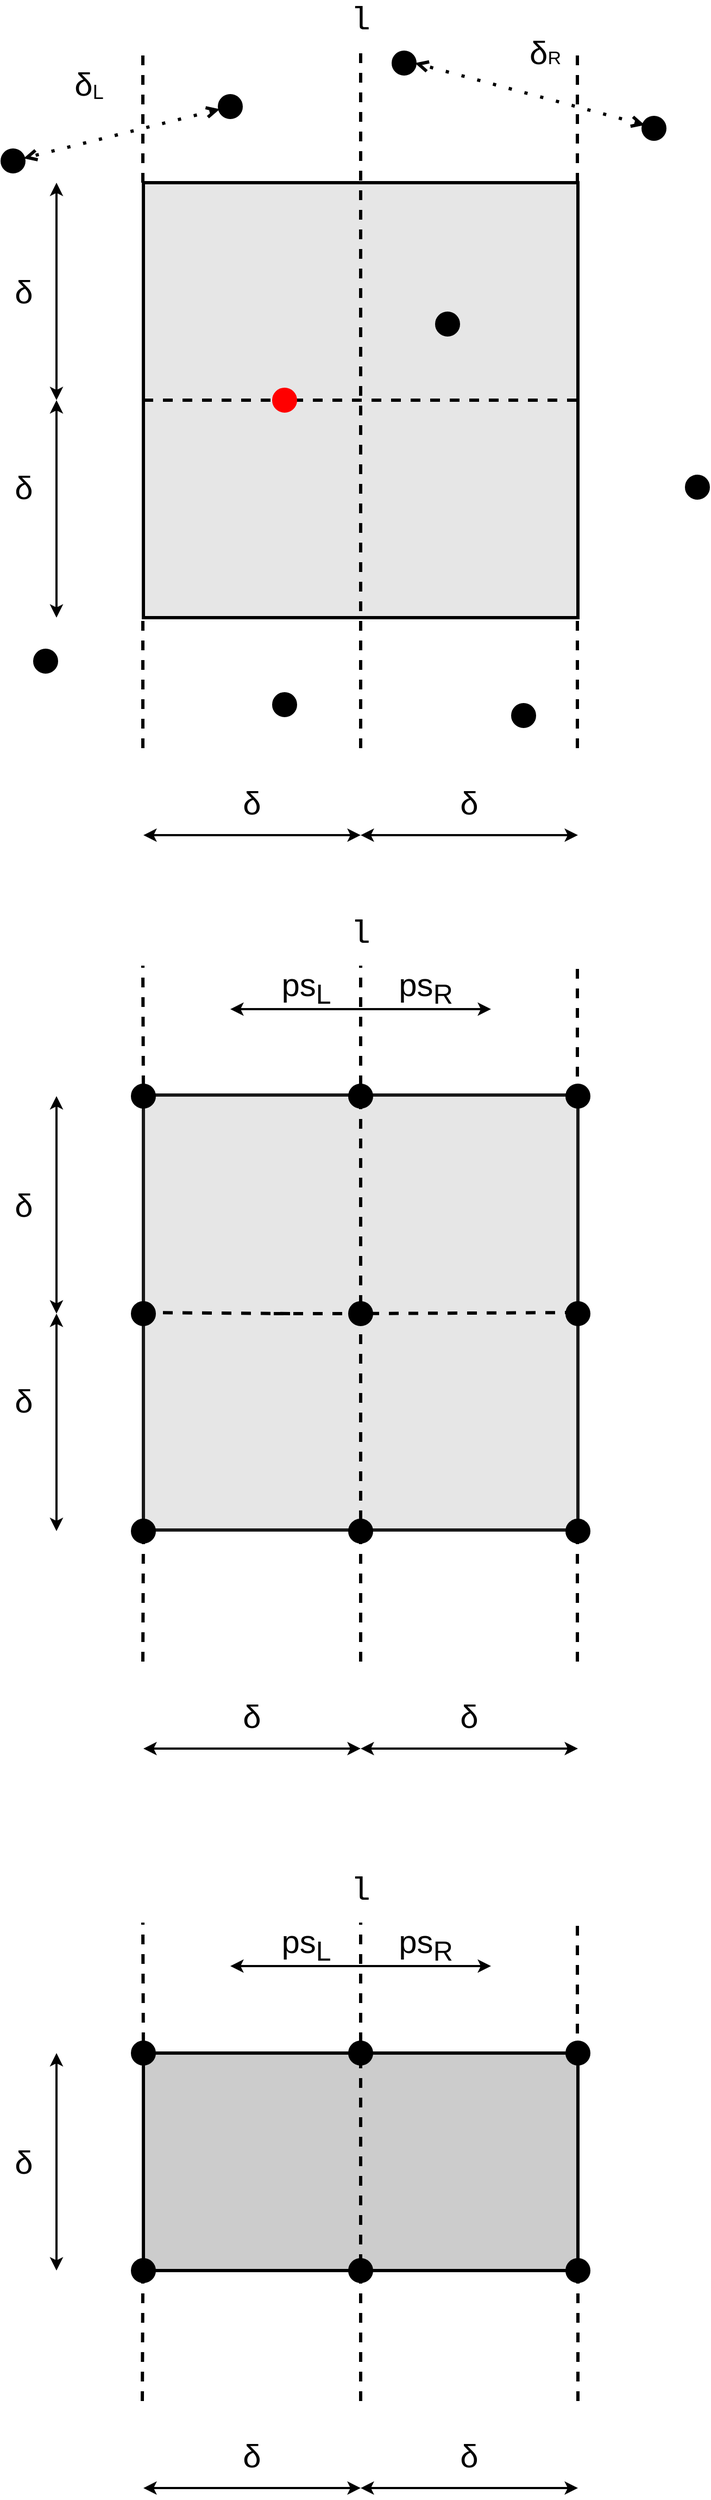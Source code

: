 <mxfile version="12.3.1" type="device" pages="1"><diagram id="xsDVCAVFNuLVIf8bnNdm" name="Page-1"><mxGraphModel dx="1422" dy="900" grid="1" gridSize="10" guides="1" tooltips="1" connect="1" arrows="1" fold="1" page="1" pageScale="1" pageWidth="850" pageHeight="1100" math="0" shadow="0"><root><mxCell id="0"/><mxCell id="1" parent="0"/><mxCell id="qLS_FCSw4KJ56ejCd7dU-36" value="" style="rounded=0;whiteSpace=wrap;html=1;fillColor=#CCCCCC;strokeWidth=3;" vertex="1" parent="1"><mxGeometry x="240" y="1960" width="400" height="200" as="geometry"/></mxCell><mxCell id="_iL9gJ1OF_HRh6aEi00--1" value="" style="whiteSpace=wrap;html=1;aspect=fixed;strokeWidth=3;fillColor=#E6E6E6;" parent="1" vertex="1"><mxGeometry x="240" y="240" width="400" height="400" as="geometry"/></mxCell><mxCell id="5DxBvMcnSarfbm7rfM13-2" value="" style="whiteSpace=wrap;html=1;aspect=fixed;strokeWidth=3;fillColor=#E6E6E6;strokeColor=#1A1A1A;" parent="1" vertex="1"><mxGeometry x="240" y="1079" width="400" height="400" as="geometry"/></mxCell><mxCell id="_iL9gJ1OF_HRh6aEi00--13" value="" style="endArrow=none;dashed=1;html=1;strokeWidth=3;exitX=0;exitY=0.5;exitDx=0;exitDy=0;entryX=1;entryY=0.5;entryDx=0;entryDy=0;" parent="1" source="_iL9gJ1OF_HRh6aEi00--1" target="_iL9gJ1OF_HRh6aEi00--8" edge="1"><mxGeometry width="50" height="50" relative="1" as="geometry"><mxPoint x="240" y="440" as="sourcePoint"/><mxPoint x="640" y="440" as="targetPoint"/></mxGeometry></mxCell><mxCell id="_iL9gJ1OF_HRh6aEi00--2" value="" style="endArrow=none;dashed=1;html=1;strokeWidth=3;" parent="1" edge="1"><mxGeometry width="50" height="50" relative="1" as="geometry"><mxPoint x="440" y="760" as="sourcePoint"/><mxPoint x="440" y="120" as="targetPoint"/></mxGeometry></mxCell><mxCell id="_iL9gJ1OF_HRh6aEi00--3" value="" style="endArrow=none;dashed=1;html=1;strokeWidth=3;" parent="1" edge="1"><mxGeometry width="50" height="50" relative="1" as="geometry"><mxPoint x="239.5" y="760" as="sourcePoint"/><mxPoint x="239.5" y="640" as="targetPoint"/></mxGeometry></mxCell><mxCell id="_iL9gJ1OF_HRh6aEi00--4" value="" style="endArrow=none;dashed=1;html=1;strokeWidth=3;" parent="1" edge="1"><mxGeometry width="50" height="50" relative="1" as="geometry"><mxPoint x="639.5" y="760" as="sourcePoint"/><mxPoint x="639.5" y="640" as="targetPoint"/></mxGeometry></mxCell><mxCell id="_iL9gJ1OF_HRh6aEi00--5" value="" style="endArrow=none;dashed=1;html=1;strokeWidth=3;" parent="1" edge="1"><mxGeometry width="50" height="50" relative="1" as="geometry"><mxPoint x="239.5" y="240" as="sourcePoint"/><mxPoint x="239.5" y="120" as="targetPoint"/></mxGeometry></mxCell><mxCell id="_iL9gJ1OF_HRh6aEi00--6" value="" style="endArrow=none;dashed=1;html=1;strokeWidth=3;" parent="1" edge="1"><mxGeometry width="50" height="50" relative="1" as="geometry"><mxPoint x="639.5" y="240" as="sourcePoint"/><mxPoint x="639.5" y="120" as="targetPoint"/></mxGeometry></mxCell><mxCell id="_iL9gJ1OF_HRh6aEi00--7" value="" style="endArrow=none;dashed=1;html=1;strokeWidth=3;exitX=0;exitY=0.5;exitDx=0;exitDy=0;entryX=1;entryY=0.5;entryDx=0;entryDy=0;" parent="1" source="_iL9gJ1OF_HRh6aEi00--8" target="_iL9gJ1OF_HRh6aEi00--1" edge="1"><mxGeometry width="50" height="50" relative="1" as="geometry"><mxPoint x="220" y="800" as="sourcePoint"/><mxPoint x="310" y="710" as="targetPoint"/></mxGeometry></mxCell><mxCell id="_iL9gJ1OF_HRh6aEi00--8" value="" style="ellipse;whiteSpace=wrap;html=1;aspect=fixed;strokeWidth=3;fillColor=#FF0000;strokeColor=#FF0000;" parent="1" vertex="1"><mxGeometry x="360" y="430" width="20" height="20" as="geometry"/></mxCell><mxCell id="_iL9gJ1OF_HRh6aEi00--15" value="" style="ellipse;whiteSpace=wrap;html=1;aspect=fixed;strokeWidth=3;fillColor=#000000;" parent="1" vertex="1"><mxGeometry x="110" y="210" width="20" height="20" as="geometry"/></mxCell><mxCell id="_iL9gJ1OF_HRh6aEi00--27" style="rounded=0;orthogonalLoop=1;jettySize=auto;html=1;dashed=1;dashPattern=1 4;startArrow=open;startFill=0;endArrow=open;endFill=0;strokeWidth=3;" parent="1" source="_iL9gJ1OF_HRh6aEi00--16" target="_iL9gJ1OF_HRh6aEi00--15" edge="1"><mxGeometry relative="1" as="geometry"><mxPoint x="270" y="170" as="sourcePoint"/><mxPoint x="140" y="220" as="targetPoint"/></mxGeometry></mxCell><mxCell id="_iL9gJ1OF_HRh6aEi00--16" value="" style="ellipse;whiteSpace=wrap;html=1;aspect=fixed;strokeWidth=3;fillColor=#000000;" parent="1" vertex="1"><mxGeometry x="310" y="160" width="20" height="20" as="geometry"/></mxCell><mxCell id="_iL9gJ1OF_HRh6aEi00--17" value="" style="ellipse;whiteSpace=wrap;html=1;aspect=fixed;strokeWidth=3;fillColor=#000000;" parent="1" vertex="1"><mxGeometry x="360" y="710" width="20" height="20" as="geometry"/></mxCell><mxCell id="_iL9gJ1OF_HRh6aEi00--18" value="" style="ellipse;whiteSpace=wrap;html=1;aspect=fixed;strokeWidth=3;fillColor=#000000;" parent="1" vertex="1"><mxGeometry x="140" y="670" width="20" height="20" as="geometry"/></mxCell><mxCell id="_iL9gJ1OF_HRh6aEi00--19" value="" style="ellipse;whiteSpace=wrap;html=1;aspect=fixed;strokeWidth=3;fillColor=#000000;" parent="1" vertex="1"><mxGeometry x="700" y="180" width="20" height="20" as="geometry"/></mxCell><mxCell id="_iL9gJ1OF_HRh6aEi00--20" value="" style="ellipse;whiteSpace=wrap;html=1;aspect=fixed;strokeWidth=3;fillColor=#000000;" parent="1" vertex="1"><mxGeometry x="470" y="120" width="20" height="20" as="geometry"/></mxCell><mxCell id="_iL9gJ1OF_HRh6aEi00--21" value="" style="ellipse;whiteSpace=wrap;html=1;aspect=fixed;strokeWidth=3;fillColor=#000000;" parent="1" vertex="1"><mxGeometry x="740" y="510" width="20" height="20" as="geometry"/></mxCell><mxCell id="_iL9gJ1OF_HRh6aEi00--22" value="&lt;font style=&quot;font-size: 30px&quot;&gt;δ&lt;/font&gt;&lt;sub&gt;&lt;font style=&quot;font-size: 18px&quot;&gt;L&lt;/font&gt;&lt;/sub&gt;" style="text;html=1;strokeColor=none;fillColor=none;align=center;verticalAlign=middle;whiteSpace=wrap;rounded=0;" parent="1" vertex="1"><mxGeometry x="170" y="120" width="40" height="60" as="geometry"/></mxCell><mxCell id="_iL9gJ1OF_HRh6aEi00--23" value="&lt;font style=&quot;font-size: 30px&quot; face=&quot;Courier New&quot;&gt;l&lt;/font&gt;" style="text;html=1;strokeColor=none;fillColor=none;align=center;verticalAlign=middle;whiteSpace=wrap;rounded=0;" parent="1" vertex="1"><mxGeometry x="420" y="80" width="40" height="20" as="geometry"/></mxCell><mxCell id="_iL9gJ1OF_HRh6aEi00--28" style="rounded=0;orthogonalLoop=1;jettySize=auto;html=1;dashed=1;dashPattern=1 4;startArrow=open;startFill=0;endArrow=open;endFill=0;strokeWidth=3;exitX=0.075;exitY=0.35;exitDx=0;exitDy=0;exitPerimeter=0;entryX=1;entryY=0.5;entryDx=0;entryDy=0;" parent="1" source="_iL9gJ1OF_HRh6aEi00--19" target="_iL9gJ1OF_HRh6aEi00--20" edge="1"><mxGeometry relative="1" as="geometry"><mxPoint x="682.786" y="109.905" as="sourcePoint"/><mxPoint x="520" y="120" as="targetPoint"/></mxGeometry></mxCell><mxCell id="_iL9gJ1OF_HRh6aEi00--29" value="&lt;font style=&quot;font-size: 30px&quot;&gt;δ&lt;/font&gt;&lt;font style=&quot;font-size: 17px&quot;&gt;R&lt;/font&gt;" style="text;html=1;strokeColor=none;fillColor=none;align=center;verticalAlign=middle;whiteSpace=wrap;rounded=0;" parent="1" vertex="1"><mxGeometry x="590" y="90" width="40" height="60" as="geometry"/></mxCell><mxCell id="_iL9gJ1OF_HRh6aEi00--30" value="" style="endArrow=classic;startArrow=classic;html=1;strokeWidth=2;" parent="1" edge="1"><mxGeometry width="50" height="50" relative="1" as="geometry"><mxPoint x="240" y="840" as="sourcePoint"/><mxPoint x="440" y="840" as="targetPoint"/></mxGeometry></mxCell><mxCell id="_iL9gJ1OF_HRh6aEi00--31" value="" style="endArrow=classic;startArrow=classic;html=1;strokeWidth=2;" parent="1" edge="1"><mxGeometry width="50" height="50" relative="1" as="geometry"><mxPoint x="440" y="840" as="sourcePoint"/><mxPoint x="640" y="840" as="targetPoint"/></mxGeometry></mxCell><mxCell id="_iL9gJ1OF_HRh6aEi00--32" value="" style="endArrow=classic;startArrow=classic;html=1;strokeWidth=2;" parent="1" edge="1"><mxGeometry width="50" height="50" relative="1" as="geometry"><mxPoint x="160" y="240" as="sourcePoint"/><mxPoint x="160" y="440" as="targetPoint"/></mxGeometry></mxCell><mxCell id="_iL9gJ1OF_HRh6aEi00--34" value="" style="endArrow=classic;startArrow=classic;html=1;strokeWidth=2;" parent="1" edge="1"><mxGeometry width="50" height="50" relative="1" as="geometry"><mxPoint x="160" y="440" as="sourcePoint"/><mxPoint x="160" y="640" as="targetPoint"/></mxGeometry></mxCell><mxCell id="_iL9gJ1OF_HRh6aEi00--35" value="&lt;font style=&quot;font-size: 30px&quot;&gt;δ&lt;/font&gt;" style="text;html=1;strokeColor=none;fillColor=none;align=center;verticalAlign=middle;whiteSpace=wrap;rounded=0;" parent="1" vertex="1"><mxGeometry x="110" y="310" width="40" height="60" as="geometry"/></mxCell><mxCell id="_iL9gJ1OF_HRh6aEi00--36" value="&lt;font style=&quot;font-size: 30px&quot;&gt;δ&lt;/font&gt;" style="text;html=1;strokeColor=none;fillColor=none;align=center;verticalAlign=middle;whiteSpace=wrap;rounded=0;" parent="1" vertex="1"><mxGeometry x="110" y="490" width="40" height="60" as="geometry"/></mxCell><mxCell id="_iL9gJ1OF_HRh6aEi00--37" value="&lt;font style=&quot;font-size: 30px&quot;&gt;δ&lt;/font&gt;" style="text;html=1;strokeColor=none;fillColor=none;align=center;verticalAlign=middle;whiteSpace=wrap;rounded=0;" parent="1" vertex="1"><mxGeometry x="320" y="780" width="40" height="60" as="geometry"/></mxCell><mxCell id="_iL9gJ1OF_HRh6aEi00--38" value="&lt;font style=&quot;font-size: 30px&quot;&gt;δ&lt;/font&gt;" style="text;html=1;strokeColor=none;fillColor=none;align=center;verticalAlign=middle;whiteSpace=wrap;rounded=0;" parent="1" vertex="1"><mxGeometry x="520" y="780" width="40" height="60" as="geometry"/></mxCell><mxCell id="_iL9gJ1OF_HRh6aEi00--40" value="" style="ellipse;whiteSpace=wrap;html=1;aspect=fixed;strokeWidth=3;fillColor=#000000;" parent="1" vertex="1"><mxGeometry x="510" y="360" width="20" height="20" as="geometry"/></mxCell><mxCell id="_iL9gJ1OF_HRh6aEi00--41" value="" style="ellipse;whiteSpace=wrap;html=1;aspect=fixed;strokeWidth=3;fillColor=#000000;" parent="1" vertex="1"><mxGeometry x="580" y="720" width="20" height="20" as="geometry"/></mxCell><mxCell id="5DxBvMcnSarfbm7rfM13-1" value="" style="endArrow=none;dashed=1;html=1;strokeWidth=3;exitX=0;exitY=0.5;exitDx=0;exitDy=0;entryX=1;entryY=0.5;entryDx=0;entryDy=0;" parent="1" source="5DxBvMcnSarfbm7rfM13-2" edge="1"><mxGeometry width="50" height="50" relative="1" as="geometry"><mxPoint x="240" y="1280" as="sourcePoint"/><mxPoint x="380" y="1280" as="targetPoint"/></mxGeometry></mxCell><mxCell id="5DxBvMcnSarfbm7rfM13-3" value="" style="endArrow=none;dashed=1;html=1;strokeWidth=3;" parent="1" source="5DxBvMcnSarfbm7rfM13-36" edge="1"><mxGeometry width="50" height="50" relative="1" as="geometry"><mxPoint x="440" y="1600" as="sourcePoint"/><mxPoint x="440" y="960" as="targetPoint"/></mxGeometry></mxCell><mxCell id="5DxBvMcnSarfbm7rfM13-4" value="" style="endArrow=none;dashed=1;html=1;strokeWidth=3;" parent="1" source="5DxBvMcnSarfbm7rfM13-14" edge="1"><mxGeometry width="50" height="50" relative="1" as="geometry"><mxPoint x="239.5" y="1600" as="sourcePoint"/><mxPoint x="239.5" y="1480" as="targetPoint"/></mxGeometry></mxCell><mxCell id="5DxBvMcnSarfbm7rfM13-5" value="" style="endArrow=none;dashed=1;html=1;strokeWidth=3;" parent="1" edge="1"><mxGeometry width="50" height="50" relative="1" as="geometry"><mxPoint x="639.5" y="1600" as="sourcePoint"/><mxPoint x="639.5" y="1480" as="targetPoint"/></mxGeometry></mxCell><mxCell id="5DxBvMcnSarfbm7rfM13-6" value="" style="endArrow=none;dashed=1;html=1;strokeWidth=3;" parent="1" source="5DxBvMcnSarfbm7rfM13-39" edge="1"><mxGeometry width="50" height="50" relative="1" as="geometry"><mxPoint x="239.5" y="1080" as="sourcePoint"/><mxPoint x="239.5" y="960" as="targetPoint"/></mxGeometry></mxCell><mxCell id="5DxBvMcnSarfbm7rfM13-7" value="" style="endArrow=none;dashed=1;html=1;strokeWidth=3;" parent="1" edge="1"><mxGeometry width="50" height="50" relative="1" as="geometry"><mxPoint x="639.5" y="1080" as="sourcePoint"/><mxPoint x="639.5" y="960" as="targetPoint"/></mxGeometry></mxCell><mxCell id="5DxBvMcnSarfbm7rfM13-8" value="" style="endArrow=none;dashed=1;html=1;strokeWidth=3;exitX=0;exitY=0.5;exitDx=0;exitDy=0;entryX=1;entryY=0.5;entryDx=0;entryDy=0;" parent="1" source="5DxBvMcnSarfbm7rfM13-17" target="5DxBvMcnSarfbm7rfM13-2" edge="1"><mxGeometry width="50" height="50" relative="1" as="geometry"><mxPoint x="360" y="1280" as="sourcePoint"/><mxPoint x="310" y="1550" as="targetPoint"/></mxGeometry></mxCell><mxCell id="5DxBvMcnSarfbm7rfM13-13" value="" style="ellipse;whiteSpace=wrap;html=1;aspect=fixed;strokeWidth=3;fillColor=#000000;" parent="1" vertex="1"><mxGeometry x="230" y="1270" width="20" height="20" as="geometry"/></mxCell><mxCell id="5DxBvMcnSarfbm7rfM13-15" value="" style="ellipse;whiteSpace=wrap;html=1;aspect=fixed;strokeWidth=3;fillColor=#000000;" parent="1" vertex="1"><mxGeometry x="630" y="1470" width="20" height="20" as="geometry"/></mxCell><mxCell id="5DxBvMcnSarfbm7rfM13-19" value="&lt;font style=&quot;font-size: 30px&quot; face=&quot;Courier New&quot;&gt;l&lt;/font&gt;" style="text;html=1;strokeColor=none;fillColor=none;align=center;verticalAlign=middle;whiteSpace=wrap;rounded=0;" parent="1" vertex="1"><mxGeometry x="420" y="920" width="40" height="20" as="geometry"/></mxCell><mxCell id="5DxBvMcnSarfbm7rfM13-22" value="" style="endArrow=classic;startArrow=classic;html=1;strokeWidth=2;" parent="1" edge="1"><mxGeometry width="50" height="50" relative="1" as="geometry"><mxPoint x="240" y="1680" as="sourcePoint"/><mxPoint x="440" y="1680" as="targetPoint"/></mxGeometry></mxCell><mxCell id="5DxBvMcnSarfbm7rfM13-23" value="" style="endArrow=classic;startArrow=classic;html=1;strokeWidth=2;" parent="1" edge="1"><mxGeometry width="50" height="50" relative="1" as="geometry"><mxPoint x="440" y="1680" as="sourcePoint"/><mxPoint x="640" y="1680" as="targetPoint"/></mxGeometry></mxCell><mxCell id="5DxBvMcnSarfbm7rfM13-24" value="" style="endArrow=classic;startArrow=classic;html=1;strokeWidth=2;" parent="1" edge="1"><mxGeometry width="50" height="50" relative="1" as="geometry"><mxPoint x="160" y="1080" as="sourcePoint"/><mxPoint x="160" y="1280" as="targetPoint"/></mxGeometry></mxCell><mxCell id="5DxBvMcnSarfbm7rfM13-25" value="" style="endArrow=classic;startArrow=classic;html=1;strokeWidth=2;" parent="1" edge="1"><mxGeometry width="50" height="50" relative="1" as="geometry"><mxPoint x="160" y="1280" as="sourcePoint"/><mxPoint x="160" y="1480" as="targetPoint"/></mxGeometry></mxCell><mxCell id="5DxBvMcnSarfbm7rfM13-26" value="&lt;font style=&quot;font-size: 30px&quot;&gt;δ&lt;/font&gt;" style="text;html=1;strokeColor=none;fillColor=none;align=center;verticalAlign=middle;whiteSpace=wrap;rounded=0;" parent="1" vertex="1"><mxGeometry x="110" y="1150" width="40" height="60" as="geometry"/></mxCell><mxCell id="5DxBvMcnSarfbm7rfM13-27" value="&lt;font style=&quot;font-size: 30px&quot;&gt;δ&lt;/font&gt;" style="text;html=1;strokeColor=none;fillColor=none;align=center;verticalAlign=middle;whiteSpace=wrap;rounded=0;" parent="1" vertex="1"><mxGeometry x="110" y="1330" width="40" height="60" as="geometry"/></mxCell><mxCell id="5DxBvMcnSarfbm7rfM13-28" value="&lt;font style=&quot;font-size: 30px&quot;&gt;δ&lt;/font&gt;" style="text;html=1;strokeColor=none;fillColor=none;align=center;verticalAlign=middle;whiteSpace=wrap;rounded=0;" parent="1" vertex="1"><mxGeometry x="320" y="1620" width="40" height="60" as="geometry"/></mxCell><mxCell id="5DxBvMcnSarfbm7rfM13-29" value="&lt;font style=&quot;font-size: 30px&quot;&gt;δ&lt;/font&gt;" style="text;html=1;strokeColor=none;fillColor=none;align=center;verticalAlign=middle;whiteSpace=wrap;rounded=0;" parent="1" vertex="1"><mxGeometry x="520" y="1620" width="40" height="60" as="geometry"/></mxCell><mxCell id="5DxBvMcnSarfbm7rfM13-14" value="" style="ellipse;whiteSpace=wrap;html=1;aspect=fixed;strokeWidth=3;fillColor=#000000;" parent="1" vertex="1"><mxGeometry x="230" y="1470" width="20" height="20" as="geometry"/></mxCell><mxCell id="5DxBvMcnSarfbm7rfM13-33" value="" style="endArrow=none;dashed=1;html=1;strokeWidth=3;" parent="1" target="5DxBvMcnSarfbm7rfM13-14" edge="1"><mxGeometry width="50" height="50" relative="1" as="geometry"><mxPoint x="239.5" y="1600" as="sourcePoint"/><mxPoint x="239.5" y="1480" as="targetPoint"/></mxGeometry></mxCell><mxCell id="5DxBvMcnSarfbm7rfM13-31" value="" style="ellipse;whiteSpace=wrap;html=1;aspect=fixed;strokeWidth=3;fillColor=#000000;" parent="1" vertex="1"><mxGeometry x="430" y="1470" width="20" height="20" as="geometry"/></mxCell><mxCell id="5DxBvMcnSarfbm7rfM13-34" value="" style="endArrow=none;dashed=1;html=1;strokeWidth=3;" parent="1" target="5DxBvMcnSarfbm7rfM13-31" edge="1"><mxGeometry width="50" height="50" relative="1" as="geometry"><mxPoint x="440" y="1600" as="sourcePoint"/><mxPoint x="440" y="960" as="targetPoint"/></mxGeometry></mxCell><mxCell id="5DxBvMcnSarfbm7rfM13-17" value="" style="ellipse;whiteSpace=wrap;html=1;aspect=fixed;strokeWidth=3;fillColor=#000000;" parent="1" vertex="1"><mxGeometry x="430" y="1270" width="20" height="20" as="geometry"/></mxCell><mxCell id="5DxBvMcnSarfbm7rfM13-35" value="" style="endArrow=none;dashed=1;html=1;strokeWidth=3;exitX=0;exitY=0.5;exitDx=0;exitDy=0;entryX=1;entryY=0.5;entryDx=0;entryDy=0;" parent="1" target="5DxBvMcnSarfbm7rfM13-17" edge="1"><mxGeometry width="50" height="50" relative="1" as="geometry"><mxPoint x="360" y="1280" as="sourcePoint"/><mxPoint x="640" y="1280" as="targetPoint"/></mxGeometry></mxCell><mxCell id="5DxBvMcnSarfbm7rfM13-37" value="" style="ellipse;whiteSpace=wrap;html=1;aspect=fixed;strokeWidth=3;fillColor=#000000;" parent="1" vertex="1"><mxGeometry x="630" y="1070" width="20" height="20" as="geometry"/></mxCell><mxCell id="5DxBvMcnSarfbm7rfM13-38" value="" style="ellipse;whiteSpace=wrap;html=1;aspect=fixed;strokeWidth=3;fillColor=#000000;" parent="1" vertex="1"><mxGeometry x="630" y="1270" width="20" height="20" as="geometry"/></mxCell><mxCell id="5DxBvMcnSarfbm7rfM13-39" value="" style="ellipse;whiteSpace=wrap;html=1;aspect=fixed;strokeWidth=3;fillColor=#000000;" parent="1" vertex="1"><mxGeometry x="230" y="1070" width="20" height="20" as="geometry"/></mxCell><mxCell id="5DxBvMcnSarfbm7rfM13-40" value="" style="endArrow=none;dashed=1;html=1;strokeWidth=3;" parent="1" target="5DxBvMcnSarfbm7rfM13-39" edge="1"><mxGeometry width="50" height="50" relative="1" as="geometry"><mxPoint x="239.5" y="1080" as="sourcePoint"/><mxPoint x="239.5" y="960" as="targetPoint"/></mxGeometry></mxCell><mxCell id="5DxBvMcnSarfbm7rfM13-36" value="" style="ellipse;whiteSpace=wrap;html=1;aspect=fixed;strokeWidth=3;fillColor=#000000;" parent="1" vertex="1"><mxGeometry x="430" y="1070" width="20" height="20" as="geometry"/></mxCell><mxCell id="5DxBvMcnSarfbm7rfM13-43" value="" style="endArrow=none;dashed=1;html=1;strokeWidth=3;" parent="1" source="5DxBvMcnSarfbm7rfM13-31" target="5DxBvMcnSarfbm7rfM13-36" edge="1"><mxGeometry width="50" height="50" relative="1" as="geometry"><mxPoint x="440" y="1470" as="sourcePoint"/><mxPoint x="440" y="960" as="targetPoint"/></mxGeometry></mxCell><mxCell id="5DxBvMcnSarfbm7rfM13-44" value="" style="endArrow=classic;html=1;strokeWidth=2;" parent="1" edge="1"><mxGeometry width="50" height="50" relative="1" as="geometry"><mxPoint x="440" y="1000" as="sourcePoint"/><mxPoint x="560" y="1000" as="targetPoint"/></mxGeometry></mxCell><mxCell id="5DxBvMcnSarfbm7rfM13-46" value="" style="endArrow=classic;html=1;strokeWidth=2;" parent="1" edge="1"><mxGeometry width="50" height="50" relative="1" as="geometry"><mxPoint x="440" y="1000" as="sourcePoint"/><mxPoint x="320" y="1000" as="targetPoint"/></mxGeometry></mxCell><mxCell id="5DxBvMcnSarfbm7rfM13-47" value="&lt;font style=&quot;font-size: 30px&quot;&gt;ps&lt;sub&gt;L&lt;/sub&gt;&lt;/font&gt;" style="text;html=1;strokeColor=none;fillColor=none;align=center;verticalAlign=middle;whiteSpace=wrap;rounded=0;" parent="1" vertex="1"><mxGeometry x="370" y="970" width="40" height="20" as="geometry"/></mxCell><mxCell id="5DxBvMcnSarfbm7rfM13-48" value="&lt;font style=&quot;font-size: 30px&quot;&gt;ps&lt;sub&gt;R&lt;/sub&gt;&lt;/font&gt;" style="text;html=1;strokeColor=none;fillColor=none;align=center;verticalAlign=middle;whiteSpace=wrap;rounded=0;" parent="1" vertex="1"><mxGeometry x="480" y="970" width="40" height="20" as="geometry"/></mxCell><mxCell id="qLS_FCSw4KJ56ejCd7dU-3" value="" style="endArrow=none;dashed=1;html=1;strokeWidth=3;" edge="1" parent="1" source="qLS_FCSw4KJ56ejCd7dU-30"><mxGeometry width="50" height="50" relative="1" as="geometry"><mxPoint x="440" y="2480" as="sourcePoint"/><mxPoint x="440" y="1840" as="targetPoint"/></mxGeometry></mxCell><mxCell id="qLS_FCSw4KJ56ejCd7dU-4" value="" style="endArrow=none;dashed=1;html=1;strokeWidth=3;" edge="1" parent="1"><mxGeometry width="50" height="50" relative="1" as="geometry"><mxPoint x="239.5" y="2360" as="sourcePoint"/><mxPoint x="239.5" y="2360" as="targetPoint"/></mxGeometry></mxCell><mxCell id="qLS_FCSw4KJ56ejCd7dU-5" value="" style="endArrow=none;dashed=1;html=1;strokeWidth=3;" edge="1" parent="1"><mxGeometry width="50" height="50" relative="1" as="geometry"><mxPoint x="640" y="2280" as="sourcePoint"/><mxPoint x="640" y="2160" as="targetPoint"/></mxGeometry></mxCell><mxCell id="qLS_FCSw4KJ56ejCd7dU-6" value="" style="endArrow=none;dashed=1;html=1;strokeWidth=3;" edge="1" parent="1" source="qLS_FCSw4KJ56ejCd7dU-28"><mxGeometry width="50" height="50" relative="1" as="geometry"><mxPoint x="239.5" y="1960" as="sourcePoint"/><mxPoint x="239.5" y="1840" as="targetPoint"/></mxGeometry></mxCell><mxCell id="qLS_FCSw4KJ56ejCd7dU-7" value="" style="endArrow=none;dashed=1;html=1;strokeWidth=3;" edge="1" parent="1"><mxGeometry width="50" height="50" relative="1" as="geometry"><mxPoint x="639.5" y="1960" as="sourcePoint"/><mxPoint x="639.5" y="1840" as="targetPoint"/></mxGeometry></mxCell><mxCell id="qLS_FCSw4KJ56ejCd7dU-9" value="" style="ellipse;whiteSpace=wrap;html=1;aspect=fixed;strokeWidth=3;fillColor=#000000;" vertex="1" parent="1"><mxGeometry x="230" y="2150" width="20" height="20" as="geometry"/></mxCell><mxCell id="qLS_FCSw4KJ56ejCd7dU-11" value="&lt;font style=&quot;font-size: 30px&quot; face=&quot;Courier New&quot;&gt;l&lt;/font&gt;" style="text;html=1;strokeColor=none;fillColor=none;align=center;verticalAlign=middle;whiteSpace=wrap;rounded=0;" vertex="1" parent="1"><mxGeometry x="420" y="1800" width="40" height="20" as="geometry"/></mxCell><mxCell id="qLS_FCSw4KJ56ejCd7dU-12" value="" style="endArrow=classic;startArrow=classic;html=1;strokeWidth=2;" edge="1" parent="1"><mxGeometry width="50" height="50" relative="1" as="geometry"><mxPoint x="240" y="2360" as="sourcePoint"/><mxPoint x="440" y="2360" as="targetPoint"/></mxGeometry></mxCell><mxCell id="qLS_FCSw4KJ56ejCd7dU-13" value="" style="endArrow=classic;startArrow=classic;html=1;strokeWidth=2;" edge="1" parent="1"><mxGeometry width="50" height="50" relative="1" as="geometry"><mxPoint x="440" y="2360" as="sourcePoint"/><mxPoint x="640" y="2360" as="targetPoint"/></mxGeometry></mxCell><mxCell id="qLS_FCSw4KJ56ejCd7dU-14" value="" style="endArrow=classic;startArrow=classic;html=1;strokeWidth=2;" edge="1" parent="1"><mxGeometry width="50" height="50" relative="1" as="geometry"><mxPoint x="160" y="1960" as="sourcePoint"/><mxPoint x="160" y="2160" as="targetPoint"/></mxGeometry></mxCell><mxCell id="qLS_FCSw4KJ56ejCd7dU-16" value="&lt;font style=&quot;font-size: 30px&quot;&gt;δ&lt;/font&gt;" style="text;html=1;strokeColor=none;fillColor=none;align=center;verticalAlign=middle;whiteSpace=wrap;rounded=0;" vertex="1" parent="1"><mxGeometry x="110" y="2030" width="40" height="60" as="geometry"/></mxCell><mxCell id="qLS_FCSw4KJ56ejCd7dU-18" value="&lt;font style=&quot;font-size: 30px&quot;&gt;δ&lt;/font&gt;" style="text;html=1;strokeColor=none;fillColor=none;align=center;verticalAlign=middle;whiteSpace=wrap;rounded=0;" vertex="1" parent="1"><mxGeometry x="320" y="2300" width="40" height="60" as="geometry"/></mxCell><mxCell id="qLS_FCSw4KJ56ejCd7dU-19" value="&lt;font style=&quot;font-size: 30px&quot;&gt;δ&lt;/font&gt;" style="text;html=1;strokeColor=none;fillColor=none;align=center;verticalAlign=middle;whiteSpace=wrap;rounded=0;" vertex="1" parent="1"><mxGeometry x="520" y="2300" width="40" height="60" as="geometry"/></mxCell><mxCell id="qLS_FCSw4KJ56ejCd7dU-21" value="" style="endArrow=none;dashed=1;html=1;strokeWidth=3;" edge="1" parent="1"><mxGeometry width="50" height="50" relative="1" as="geometry"><mxPoint x="239" y="2280" as="sourcePoint"/><mxPoint x="239.5" y="2170" as="targetPoint"/></mxGeometry></mxCell><mxCell id="qLS_FCSw4KJ56ejCd7dU-24" value="" style="ellipse;whiteSpace=wrap;html=1;aspect=fixed;strokeWidth=3;fillColor=#000000;" vertex="1" parent="1"><mxGeometry x="430" y="2150" width="20" height="20" as="geometry"/></mxCell><mxCell id="qLS_FCSw4KJ56ejCd7dU-26" value="" style="ellipse;whiteSpace=wrap;html=1;aspect=fixed;strokeWidth=3;fillColor=#000000;" vertex="1" parent="1"><mxGeometry x="630" y="1950" width="20" height="20" as="geometry"/></mxCell><mxCell id="qLS_FCSw4KJ56ejCd7dU-27" value="" style="ellipse;whiteSpace=wrap;html=1;aspect=fixed;strokeWidth=3;fillColor=#000000;" vertex="1" parent="1"><mxGeometry x="630" y="2150" width="20" height="20" as="geometry"/></mxCell><mxCell id="qLS_FCSw4KJ56ejCd7dU-28" value="" style="ellipse;whiteSpace=wrap;html=1;aspect=fixed;strokeWidth=3;fillColor=#000000;" vertex="1" parent="1"><mxGeometry x="230" y="1950" width="20" height="20" as="geometry"/></mxCell><mxCell id="qLS_FCSw4KJ56ejCd7dU-29" value="" style="endArrow=none;dashed=1;html=1;strokeWidth=3;" edge="1" parent="1" target="qLS_FCSw4KJ56ejCd7dU-28"><mxGeometry width="50" height="50" relative="1" as="geometry"><mxPoint x="239.5" y="1960" as="sourcePoint"/><mxPoint x="239.5" y="1840" as="targetPoint"/></mxGeometry></mxCell><mxCell id="qLS_FCSw4KJ56ejCd7dU-30" value="" style="ellipse;whiteSpace=wrap;html=1;aspect=fixed;strokeWidth=3;fillColor=#000000;" vertex="1" parent="1"><mxGeometry x="430" y="1950" width="20" height="20" as="geometry"/></mxCell><mxCell id="qLS_FCSw4KJ56ejCd7dU-31" value="" style="endArrow=none;dashed=1;html=1;strokeWidth=3;" edge="1" parent="1" target="qLS_FCSw4KJ56ejCd7dU-30"><mxGeometry width="50" height="50" relative="1" as="geometry"><mxPoint x="440" y="2280" as="sourcePoint"/><mxPoint x="440" y="1840" as="targetPoint"/><Array as="points"><mxPoint x="440" y="2280"/></Array></mxGeometry></mxCell><mxCell id="qLS_FCSw4KJ56ejCd7dU-32" value="" style="endArrow=classic;html=1;strokeWidth=2;" edge="1" parent="1"><mxGeometry width="50" height="50" relative="1" as="geometry"><mxPoint x="440" y="1880" as="sourcePoint"/><mxPoint x="560" y="1880" as="targetPoint"/></mxGeometry></mxCell><mxCell id="qLS_FCSw4KJ56ejCd7dU-33" value="" style="endArrow=classic;html=1;strokeWidth=2;" edge="1" parent="1"><mxGeometry width="50" height="50" relative="1" as="geometry"><mxPoint x="440" y="1880" as="sourcePoint"/><mxPoint x="320" y="1880" as="targetPoint"/></mxGeometry></mxCell><mxCell id="qLS_FCSw4KJ56ejCd7dU-34" value="&lt;font style=&quot;font-size: 30px&quot;&gt;ps&lt;sub&gt;L&lt;/sub&gt;&lt;/font&gt;" style="text;html=1;strokeColor=none;fillColor=none;align=center;verticalAlign=middle;whiteSpace=wrap;rounded=0;" vertex="1" parent="1"><mxGeometry x="370" y="1850" width="40" height="20" as="geometry"/></mxCell><mxCell id="qLS_FCSw4KJ56ejCd7dU-35" value="&lt;font style=&quot;font-size: 30px&quot;&gt;ps&lt;sub&gt;R&lt;/sub&gt;&lt;/font&gt;" style="text;html=1;strokeColor=none;fillColor=none;align=center;verticalAlign=middle;whiteSpace=wrap;rounded=0;" vertex="1" parent="1"><mxGeometry x="480" y="1850" width="40" height="20" as="geometry"/></mxCell></root></mxGraphModel></diagram></mxfile>